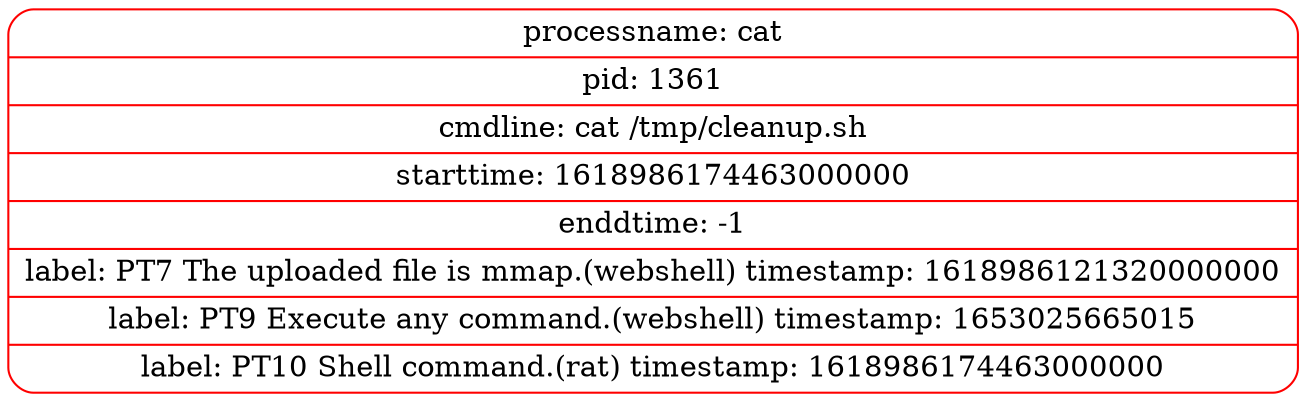 digraph graph1 {
node [shape = Mrecord];
table156 [label = "{<head>processname: cat | pid: 1361 | cmdline: cat /tmp/cleanup.sh | starttime: 1618986174463000000 | enddtime: -1 | label: PT7 The uploaded file is mmap.(webshell) timestamp: 1618986121320000000 | label: PT9 Execute any command.(webshell) timestamp: 1653025665015 | label: PT10 Shell command.(rat) timestamp: 1618986174463000000}", color = red];
}
